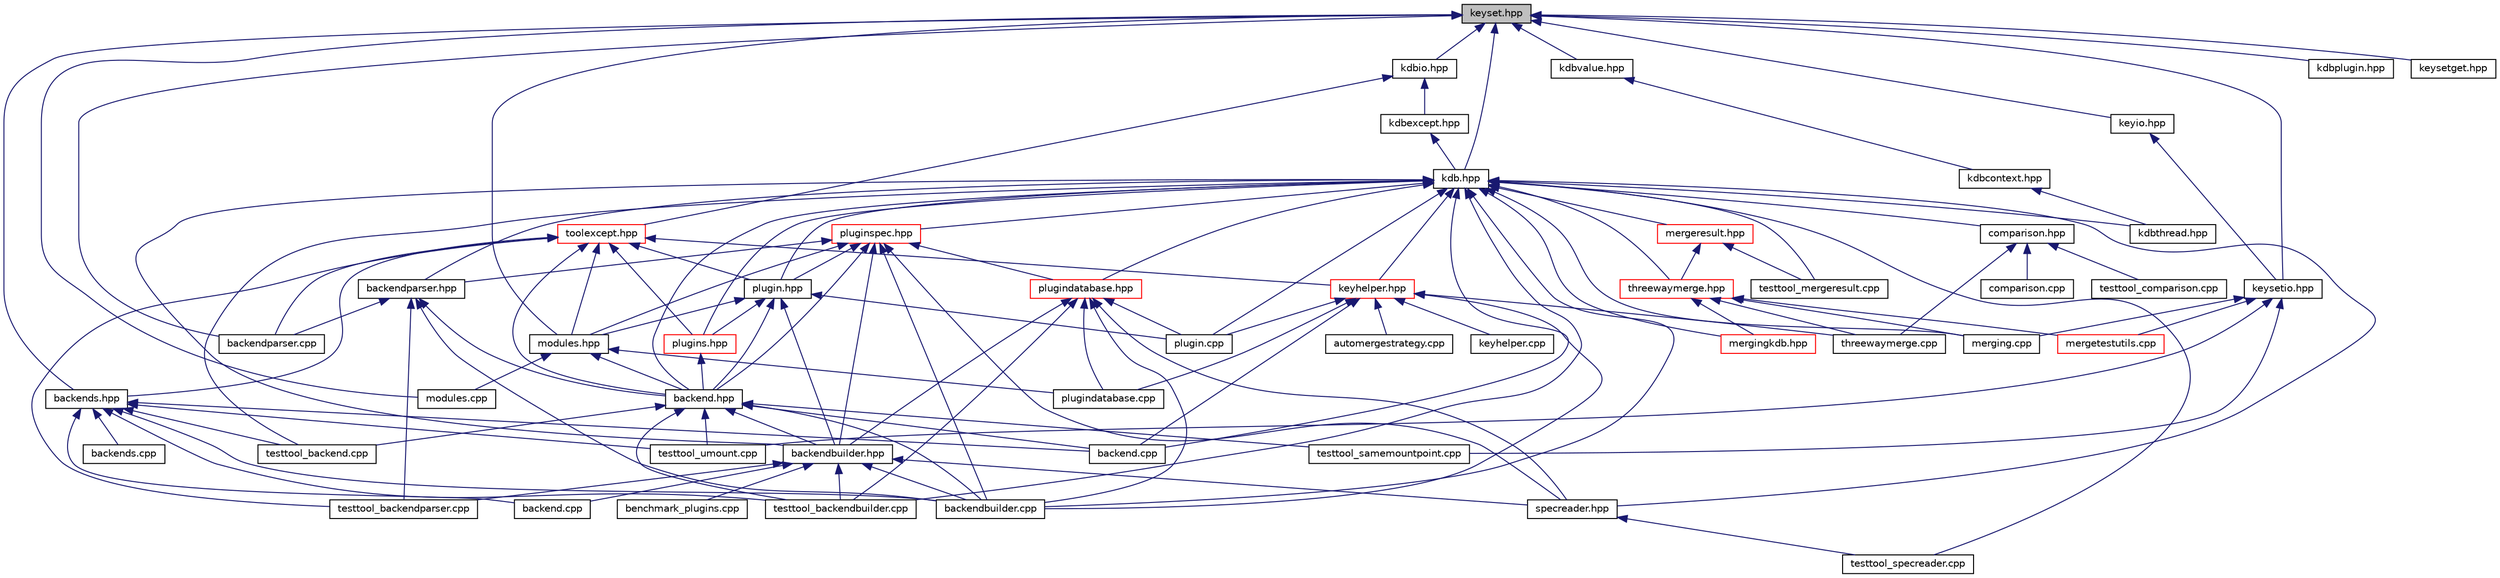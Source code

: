 digraph "keyset.hpp"
{
 // LATEX_PDF_SIZE
  edge [fontname="Helvetica",fontsize="10",labelfontname="Helvetica",labelfontsize="10"];
  node [fontname="Helvetica",fontsize="10",shape=record];
  Node1 [label="keyset.hpp",height=0.2,width=0.4,color="black", fillcolor="grey75", style="filled", fontcolor="black",tooltip=" "];
  Node1 -> Node2 [dir="back",color="midnightblue",fontsize="10",style="solid"];
  Node2 [label="backends.hpp",height=0.2,width=0.4,color="black", fillcolor="white", style="filled",URL="$backends_8hpp.html",tooltip="Allows one to list all available backends."];
  Node2 -> Node3 [dir="back",color="midnightblue",fontsize="10",style="solid"];
  Node3 [label="backend.cpp",height=0.2,width=0.4,color="black", fillcolor="white", style="filled",URL="$examples_2backend_8cpp.html",tooltip=" "];
  Node2 -> Node4 [dir="back",color="midnightblue",fontsize="10",style="solid"];
  Node4 [label="backend.cpp",height=0.2,width=0.4,color="black", fillcolor="white", style="filled",URL="$src_2backend_8cpp.html",tooltip="Implementation of backend."];
  Node2 -> Node5 [dir="back",color="midnightblue",fontsize="10",style="solid"];
  Node5 [label="backendbuilder.cpp",height=0.2,width=0.4,color="black", fillcolor="white", style="filled",URL="$backendbuilder_8cpp.html",tooltip="Implementation of backend builder."];
  Node2 -> Node6 [dir="back",color="midnightblue",fontsize="10",style="solid"];
  Node6 [label="backends.cpp",height=0.2,width=0.4,color="black", fillcolor="white", style="filled",URL="$backends_8cpp.html",tooltip=" "];
  Node2 -> Node7 [dir="back",color="midnightblue",fontsize="10",style="solid"];
  Node7 [label="testtool_backend.cpp",height=0.2,width=0.4,color="black", fillcolor="white", style="filled",URL="$testtool__backend_8cpp.html",tooltip="Tests for the Backend class."];
  Node2 -> Node8 [dir="back",color="midnightblue",fontsize="10",style="solid"];
  Node8 [label="testtool_backendbuilder.cpp",height=0.2,width=0.4,color="black", fillcolor="white", style="filled",URL="$testtool__backendbuilder_8cpp.html",tooltip="Tests for the Backend builder class."];
  Node2 -> Node9 [dir="back",color="midnightblue",fontsize="10",style="solid"];
  Node9 [label="testtool_umount.cpp",height=0.2,width=0.4,color="black", fillcolor="white", style="filled",URL="$testtool__umount_8cpp.html",tooltip="Tests for the umount."];
  Node1 -> Node10 [dir="back",color="midnightblue",fontsize="10",style="solid"];
  Node10 [label="modules.hpp",height=0.2,width=0.4,color="black", fillcolor="white", style="filled",URL="$modules_8hpp.html",tooltip="Allows one to load plugins."];
  Node10 -> Node11 [dir="back",color="midnightblue",fontsize="10",style="solid"];
  Node11 [label="backend.hpp",height=0.2,width=0.4,color="black", fillcolor="white", style="filled",URL="$backend_8hpp.html",tooltip="Implements a way to deal with a backend."];
  Node11 -> Node12 [dir="back",color="midnightblue",fontsize="10",style="solid"];
  Node12 [label="backendbuilder.hpp",height=0.2,width=0.4,color="black", fillcolor="white", style="filled",URL="$backendbuilder_8hpp.html",tooltip="Implements a way to build backends."];
  Node12 -> Node13 [dir="back",color="midnightblue",fontsize="10",style="solid"];
  Node13 [label="benchmark_plugins.cpp",height=0.2,width=0.4,color="black", fillcolor="white", style="filled",URL="$benchmark__plugins_8cpp.html",tooltip="benchmark for getenv"];
  Node12 -> Node3 [dir="back",color="midnightblue",fontsize="10",style="solid"];
  Node12 -> Node14 [dir="back",color="midnightblue",fontsize="10",style="solid"];
  Node14 [label="specreader.hpp",height=0.2,width=0.4,color="black", fillcolor="white", style="filled",URL="$specreader_8hpp.html",tooltip="Implements a way to read spec for mounting purposes."];
  Node14 -> Node15 [dir="back",color="midnightblue",fontsize="10",style="solid"];
  Node15 [label="testtool_specreader.cpp",height=0.2,width=0.4,color="black", fillcolor="white", style="filled",URL="$testtool__specreader_8cpp.html",tooltip="Tests for the spec readerclass."];
  Node12 -> Node5 [dir="back",color="midnightblue",fontsize="10",style="solid"];
  Node12 -> Node8 [dir="back",color="midnightblue",fontsize="10",style="solid"];
  Node12 -> Node16 [dir="back",color="midnightblue",fontsize="10",style="solid"];
  Node16 [label="testtool_backendparser.cpp",height=0.2,width=0.4,color="black", fillcolor="white", style="filled",URL="$testtool__backendparser_8cpp.html",tooltip="Tests for the Backend parser class."];
  Node11 -> Node4 [dir="back",color="midnightblue",fontsize="10",style="solid"];
  Node11 -> Node5 [dir="back",color="midnightblue",fontsize="10",style="solid"];
  Node11 -> Node7 [dir="back",color="midnightblue",fontsize="10",style="solid"];
  Node11 -> Node8 [dir="back",color="midnightblue",fontsize="10",style="solid"];
  Node11 -> Node17 [dir="back",color="midnightblue",fontsize="10",style="solid"];
  Node17 [label="testtool_samemountpoint.cpp",height=0.2,width=0.4,color="black", fillcolor="white", style="filled",URL="$testtool__samemountpoint_8cpp.html",tooltip="Tests for the Backend class."];
  Node11 -> Node9 [dir="back",color="midnightblue",fontsize="10",style="solid"];
  Node10 -> Node18 [dir="back",color="midnightblue",fontsize="10",style="solid"];
  Node18 [label="modules.cpp",height=0.2,width=0.4,color="black", fillcolor="white", style="filled",URL="$modules_8cpp.html",tooltip="Implementation of module loading."];
  Node10 -> Node19 [dir="back",color="midnightblue",fontsize="10",style="solid"];
  Node19 [label="plugindatabase.cpp",height=0.2,width=0.4,color="black", fillcolor="white", style="filled",URL="$plugindatabase_8cpp.html",tooltip="Implementation of PluginDatabase(s)"];
  Node1 -> Node20 [dir="back",color="midnightblue",fontsize="10",style="solid"];
  Node20 [label="backendparser.cpp",height=0.2,width=0.4,color="black", fillcolor="white", style="filled",URL="$backendparser_8cpp.html",tooltip="Tests for the Backend parser class."];
  Node1 -> Node18 [dir="back",color="midnightblue",fontsize="10",style="solid"];
  Node1 -> Node21 [dir="back",color="midnightblue",fontsize="10",style="solid"];
  Node21 [label="kdb.hpp",height=0.2,width=0.4,color="black", fillcolor="white", style="filled",URL="$kdb_8hpp.html",tooltip=" "];
  Node21 -> Node22 [dir="back",color="midnightblue",fontsize="10",style="solid"];
  Node22 [label="merging.cpp",height=0.2,width=0.4,color="black", fillcolor="white", style="filled",URL="$merging_8cpp.html",tooltip=" "];
  Node21 -> Node11 [dir="back",color="midnightblue",fontsize="10",style="solid"];
  Node21 -> Node12 [dir="back",color="midnightblue",fontsize="10",style="solid"];
  Node21 -> Node23 [dir="back",color="midnightblue",fontsize="10",style="solid"];
  Node23 [label="backendparser.hpp",height=0.2,width=0.4,color="black", fillcolor="white", style="filled",URL="$backendparser_8hpp.html",tooltip="Implements ways to parse backends."];
  Node23 -> Node11 [dir="back",color="midnightblue",fontsize="10",style="solid"];
  Node23 -> Node5 [dir="back",color="midnightblue",fontsize="10",style="solid"];
  Node23 -> Node20 [dir="back",color="midnightblue",fontsize="10",style="solid"];
  Node23 -> Node16 [dir="back",color="midnightblue",fontsize="10",style="solid"];
  Node21 -> Node24 [dir="back",color="midnightblue",fontsize="10",style="solid"];
  Node24 [label="comparison.hpp",height=0.2,width=0.4,color="black", fillcolor="white", style="filled",URL="$comparison_8hpp.html",tooltip="Comparison helper functions."];
  Node24 -> Node25 [dir="back",color="midnightblue",fontsize="10",style="solid"];
  Node25 [label="comparison.cpp",height=0.2,width=0.4,color="black", fillcolor="white", style="filled",URL="$comparison_8cpp.html",tooltip="Comparison helper functions."];
  Node24 -> Node26 [dir="back",color="midnightblue",fontsize="10",style="solid"];
  Node26 [label="threewaymerge.cpp",height=0.2,width=0.4,color="black", fillcolor="white", style="filled",URL="$threewaymerge_8cpp.html",tooltip="Implementation of ThreeWayMerge."];
  Node24 -> Node27 [dir="back",color="midnightblue",fontsize="10",style="solid"];
  Node27 [label="testtool_comparison.cpp",height=0.2,width=0.4,color="black", fillcolor="white", style="filled",URL="$testtool__comparison_8cpp.html",tooltip="Tests for the comparison helper."];
  Node21 -> Node28 [dir="back",color="midnightblue",fontsize="10",style="solid"];
  Node28 [label="keyhelper.hpp",height=0.2,width=0.4,color="red", fillcolor="white", style="filled",URL="$keyhelper_8hpp.html",tooltip="Key helper functions."];
  Node28 -> Node4 [dir="back",color="midnightblue",fontsize="10",style="solid"];
  Node28 -> Node5 [dir="back",color="midnightblue",fontsize="10",style="solid"];
  Node28 -> Node29 [dir="back",color="midnightblue",fontsize="10",style="solid"];
  Node29 [label="keyhelper.cpp",height=0.2,width=0.4,color="black", fillcolor="white", style="filled",URL="$keyhelper_8cpp.html",tooltip="Key helper functions."];
  Node28 -> Node30 [dir="back",color="midnightblue",fontsize="10",style="solid"];
  Node30 [label="automergestrategy.cpp",height=0.2,width=0.4,color="black", fillcolor="white", style="filled",URL="$automergestrategy_8cpp.html",tooltip="Implementation of AutoMergeStrategy."];
  Node28 -> Node26 [dir="back",color="midnightblue",fontsize="10",style="solid"];
  Node28 -> Node36 [dir="back",color="midnightblue",fontsize="10",style="solid"];
  Node36 [label="plugin.cpp",height=0.2,width=0.4,color="black", fillcolor="white", style="filled",URL="$plugin_8cpp.html",tooltip="Implementation of plugin."];
  Node28 -> Node19 [dir="back",color="midnightblue",fontsize="10",style="solid"];
  Node21 -> Node39 [dir="back",color="midnightblue",fontsize="10",style="solid"];
  Node39 [label="mergeresult.hpp",height=0.2,width=0.4,color="red", fillcolor="white", style="filled",URL="$mergeresult_8hpp.html",tooltip="Class modelling the result of a three way merge."];
  Node39 -> Node55 [dir="back",color="midnightblue",fontsize="10",style="solid"];
  Node55 [label="threewaymerge.hpp",height=0.2,width=0.4,color="red", fillcolor="white", style="filled",URL="$threewaymerge_8hpp.html",tooltip="Implements a way to build and deal with a backend."];
  Node55 -> Node22 [dir="back",color="midnightblue",fontsize="10",style="solid"];
  Node55 -> Node62 [dir="back",color="midnightblue",fontsize="10",style="solid"];
  Node62 [label="mergingkdb.hpp",height=0.2,width=0.4,color="red", fillcolor="white", style="filled",URL="$mergingkdb_8hpp.html",tooltip=" "];
  Node55 -> Node26 [dir="back",color="midnightblue",fontsize="10",style="solid"];
  Node55 -> Node64 [dir="back",color="midnightblue",fontsize="10",style="solid"];
  Node64 [label="mergetestutils.cpp",height=0.2,width=0.4,color="red", fillcolor="white", style="filled",URL="$mergetestutils_8cpp.html",tooltip="Implements a helper class for merge related tests."];
  Node39 -> Node68 [dir="back",color="midnightblue",fontsize="10",style="solid"];
  Node68 [label="testtool_mergeresult.cpp",height=0.2,width=0.4,color="black", fillcolor="white", style="filled",URL="$testtool__mergeresult_8cpp.html",tooltip="Tests for the Mergeresult class."];
  Node21 -> Node62 [dir="back",color="midnightblue",fontsize="10",style="solid"];
  Node21 -> Node55 [dir="back",color="midnightblue",fontsize="10",style="solid"];
  Node21 -> Node69 [dir="back",color="midnightblue",fontsize="10",style="solid"];
  Node69 [label="plugin.hpp",height=0.2,width=0.4,color="black", fillcolor="white", style="filled",URL="$plugin_8hpp.html",tooltip="Header file of plugin."];
  Node69 -> Node11 [dir="back",color="midnightblue",fontsize="10",style="solid"];
  Node69 -> Node12 [dir="back",color="midnightblue",fontsize="10",style="solid"];
  Node69 -> Node10 [dir="back",color="midnightblue",fontsize="10",style="solid"];
  Node69 -> Node70 [dir="back",color="midnightblue",fontsize="10",style="solid"];
  Node70 [label="plugins.hpp",height=0.2,width=0.4,color="red", fillcolor="white", style="filled",URL="$plugins_8hpp.html",tooltip="Implementation of get/set and error plugins."];
  Node70 -> Node11 [dir="back",color="midnightblue",fontsize="10",style="solid"];
  Node69 -> Node36 [dir="back",color="midnightblue",fontsize="10",style="solid"];
  Node21 -> Node71 [dir="back",color="midnightblue",fontsize="10",style="solid"];
  Node71 [label="plugindatabase.hpp",height=0.2,width=0.4,color="red", fillcolor="white", style="filled",URL="$plugindatabase_8hpp.html",tooltip="Interface to all plugins."];
  Node71 -> Node12 [dir="back",color="midnightblue",fontsize="10",style="solid"];
  Node71 -> Node14 [dir="back",color="midnightblue",fontsize="10",style="solid"];
  Node71 -> Node5 [dir="back",color="midnightblue",fontsize="10",style="solid"];
  Node71 -> Node36 [dir="back",color="midnightblue",fontsize="10",style="solid"];
  Node71 -> Node19 [dir="back",color="midnightblue",fontsize="10",style="solid"];
  Node71 -> Node8 [dir="back",color="midnightblue",fontsize="10",style="solid"];
  Node21 -> Node70 [dir="back",color="midnightblue",fontsize="10",style="solid"];
  Node21 -> Node73 [dir="back",color="midnightblue",fontsize="10",style="solid"];
  Node73 [label="pluginspec.hpp",height=0.2,width=0.4,color="red", fillcolor="white", style="filled",URL="$pluginspec_8hpp.html",tooltip="Interface to specify which plugin is meant."];
  Node73 -> Node11 [dir="back",color="midnightblue",fontsize="10",style="solid"];
  Node73 -> Node12 [dir="back",color="midnightblue",fontsize="10",style="solid"];
  Node73 -> Node23 [dir="back",color="midnightblue",fontsize="10",style="solid"];
  Node73 -> Node10 [dir="back",color="midnightblue",fontsize="10",style="solid"];
  Node73 -> Node69 [dir="back",color="midnightblue",fontsize="10",style="solid"];
  Node73 -> Node71 [dir="back",color="midnightblue",fontsize="10",style="solid"];
  Node73 -> Node14 [dir="back",color="midnightblue",fontsize="10",style="solid"];
  Node73 -> Node5 [dir="back",color="midnightblue",fontsize="10",style="solid"];
  Node21 -> Node14 [dir="back",color="midnightblue",fontsize="10",style="solid"];
  Node21 -> Node4 [dir="back",color="midnightblue",fontsize="10",style="solid"];
  Node21 -> Node5 [dir="back",color="midnightblue",fontsize="10",style="solid"];
  Node21 -> Node36 [dir="back",color="midnightblue",fontsize="10",style="solid"];
  Node21 -> Node7 [dir="back",color="midnightblue",fontsize="10",style="solid"];
  Node21 -> Node8 [dir="back",color="midnightblue",fontsize="10",style="solid"];
  Node21 -> Node68 [dir="back",color="midnightblue",fontsize="10",style="solid"];
  Node21 -> Node15 [dir="back",color="midnightblue",fontsize="10",style="solid"];
  Node21 -> Node76 [dir="back",color="midnightblue",fontsize="10",style="solid"];
  Node76 [label="kdbthread.hpp",height=0.2,width=0.4,color="black", fillcolor="white", style="filled",URL="$kdbthread_8hpp.html",tooltip=" "];
  Node1 -> Node77 [dir="back",color="midnightblue",fontsize="10",style="solid"];
  Node77 [label="kdbio.hpp",height=0.2,width=0.4,color="black", fillcolor="white", style="filled",URL="$kdbio_8hpp.html",tooltip=" "];
  Node77 -> Node78 [dir="back",color="midnightblue",fontsize="10",style="solid"];
  Node78 [label="toolexcept.hpp",height=0.2,width=0.4,color="red", fillcolor="white", style="filled",URL="$toolexcept_8hpp.html",tooltip="Implementation of all exceptions elektratools library might throw."];
  Node78 -> Node11 [dir="back",color="midnightblue",fontsize="10",style="solid"];
  Node78 -> Node2 [dir="back",color="midnightblue",fontsize="10",style="solid"];
  Node78 -> Node28 [dir="back",color="midnightblue",fontsize="10",style="solid"];
  Node78 -> Node10 [dir="back",color="midnightblue",fontsize="10",style="solid"];
  Node78 -> Node69 [dir="back",color="midnightblue",fontsize="10",style="solid"];
  Node78 -> Node70 [dir="back",color="midnightblue",fontsize="10",style="solid"];
  Node78 -> Node20 [dir="back",color="midnightblue",fontsize="10",style="solid"];
  Node78 -> Node16 [dir="back",color="midnightblue",fontsize="10",style="solid"];
  Node77 -> Node80 [dir="back",color="midnightblue",fontsize="10",style="solid"];
  Node80 [label="kdbexcept.hpp",height=0.2,width=0.4,color="black", fillcolor="white", style="filled",URL="$kdbexcept_8hpp.html",tooltip=" "];
  Node80 -> Node21 [dir="back",color="midnightblue",fontsize="10",style="solid"];
  Node1 -> Node81 [dir="back",color="midnightblue",fontsize="10",style="solid"];
  Node81 [label="kdbplugin.hpp",height=0.2,width=0.4,color="black", fillcolor="white", style="filled",URL="$kdbplugin_8hpp.html",tooltip="Helpers for creating plugins."];
  Node1 -> Node82 [dir="back",color="midnightblue",fontsize="10",style="solid"];
  Node82 [label="kdbvalue.hpp",height=0.2,width=0.4,color="black", fillcolor="white", style="filled",URL="$kdbvalue_8hpp.html",tooltip=" "];
  Node82 -> Node83 [dir="back",color="midnightblue",fontsize="10",style="solid"];
  Node83 [label="kdbcontext.hpp",height=0.2,width=0.4,color="black", fillcolor="white", style="filled",URL="$kdbcontext_8hpp.html",tooltip=" "];
  Node83 -> Node76 [dir="back",color="midnightblue",fontsize="10",style="solid"];
  Node1 -> Node84 [dir="back",color="midnightblue",fontsize="10",style="solid"];
  Node84 [label="keyio.hpp",height=0.2,width=0.4,color="black", fillcolor="white", style="filled",URL="$keyio_8hpp.html",tooltip=" "];
  Node84 -> Node85 [dir="back",color="midnightblue",fontsize="10",style="solid"];
  Node85 [label="keysetio.hpp",height=0.2,width=0.4,color="black", fillcolor="white", style="filled",URL="$keysetio_8hpp.html",tooltip=" "];
  Node85 -> Node22 [dir="back",color="midnightblue",fontsize="10",style="solid"];
  Node85 -> Node64 [dir="back",color="midnightblue",fontsize="10",style="solid"];
  Node85 -> Node17 [dir="back",color="midnightblue",fontsize="10",style="solid"];
  Node85 -> Node9 [dir="back",color="midnightblue",fontsize="10",style="solid"];
  Node1 -> Node86 [dir="back",color="midnightblue",fontsize="10",style="solid"];
  Node86 [label="keysetget.hpp",height=0.2,width=0.4,color="black", fillcolor="white", style="filled",URL="$keysetget_8hpp.html",tooltip=" "];
  Node1 -> Node85 [dir="back",color="midnightblue",fontsize="10",style="solid"];
}
